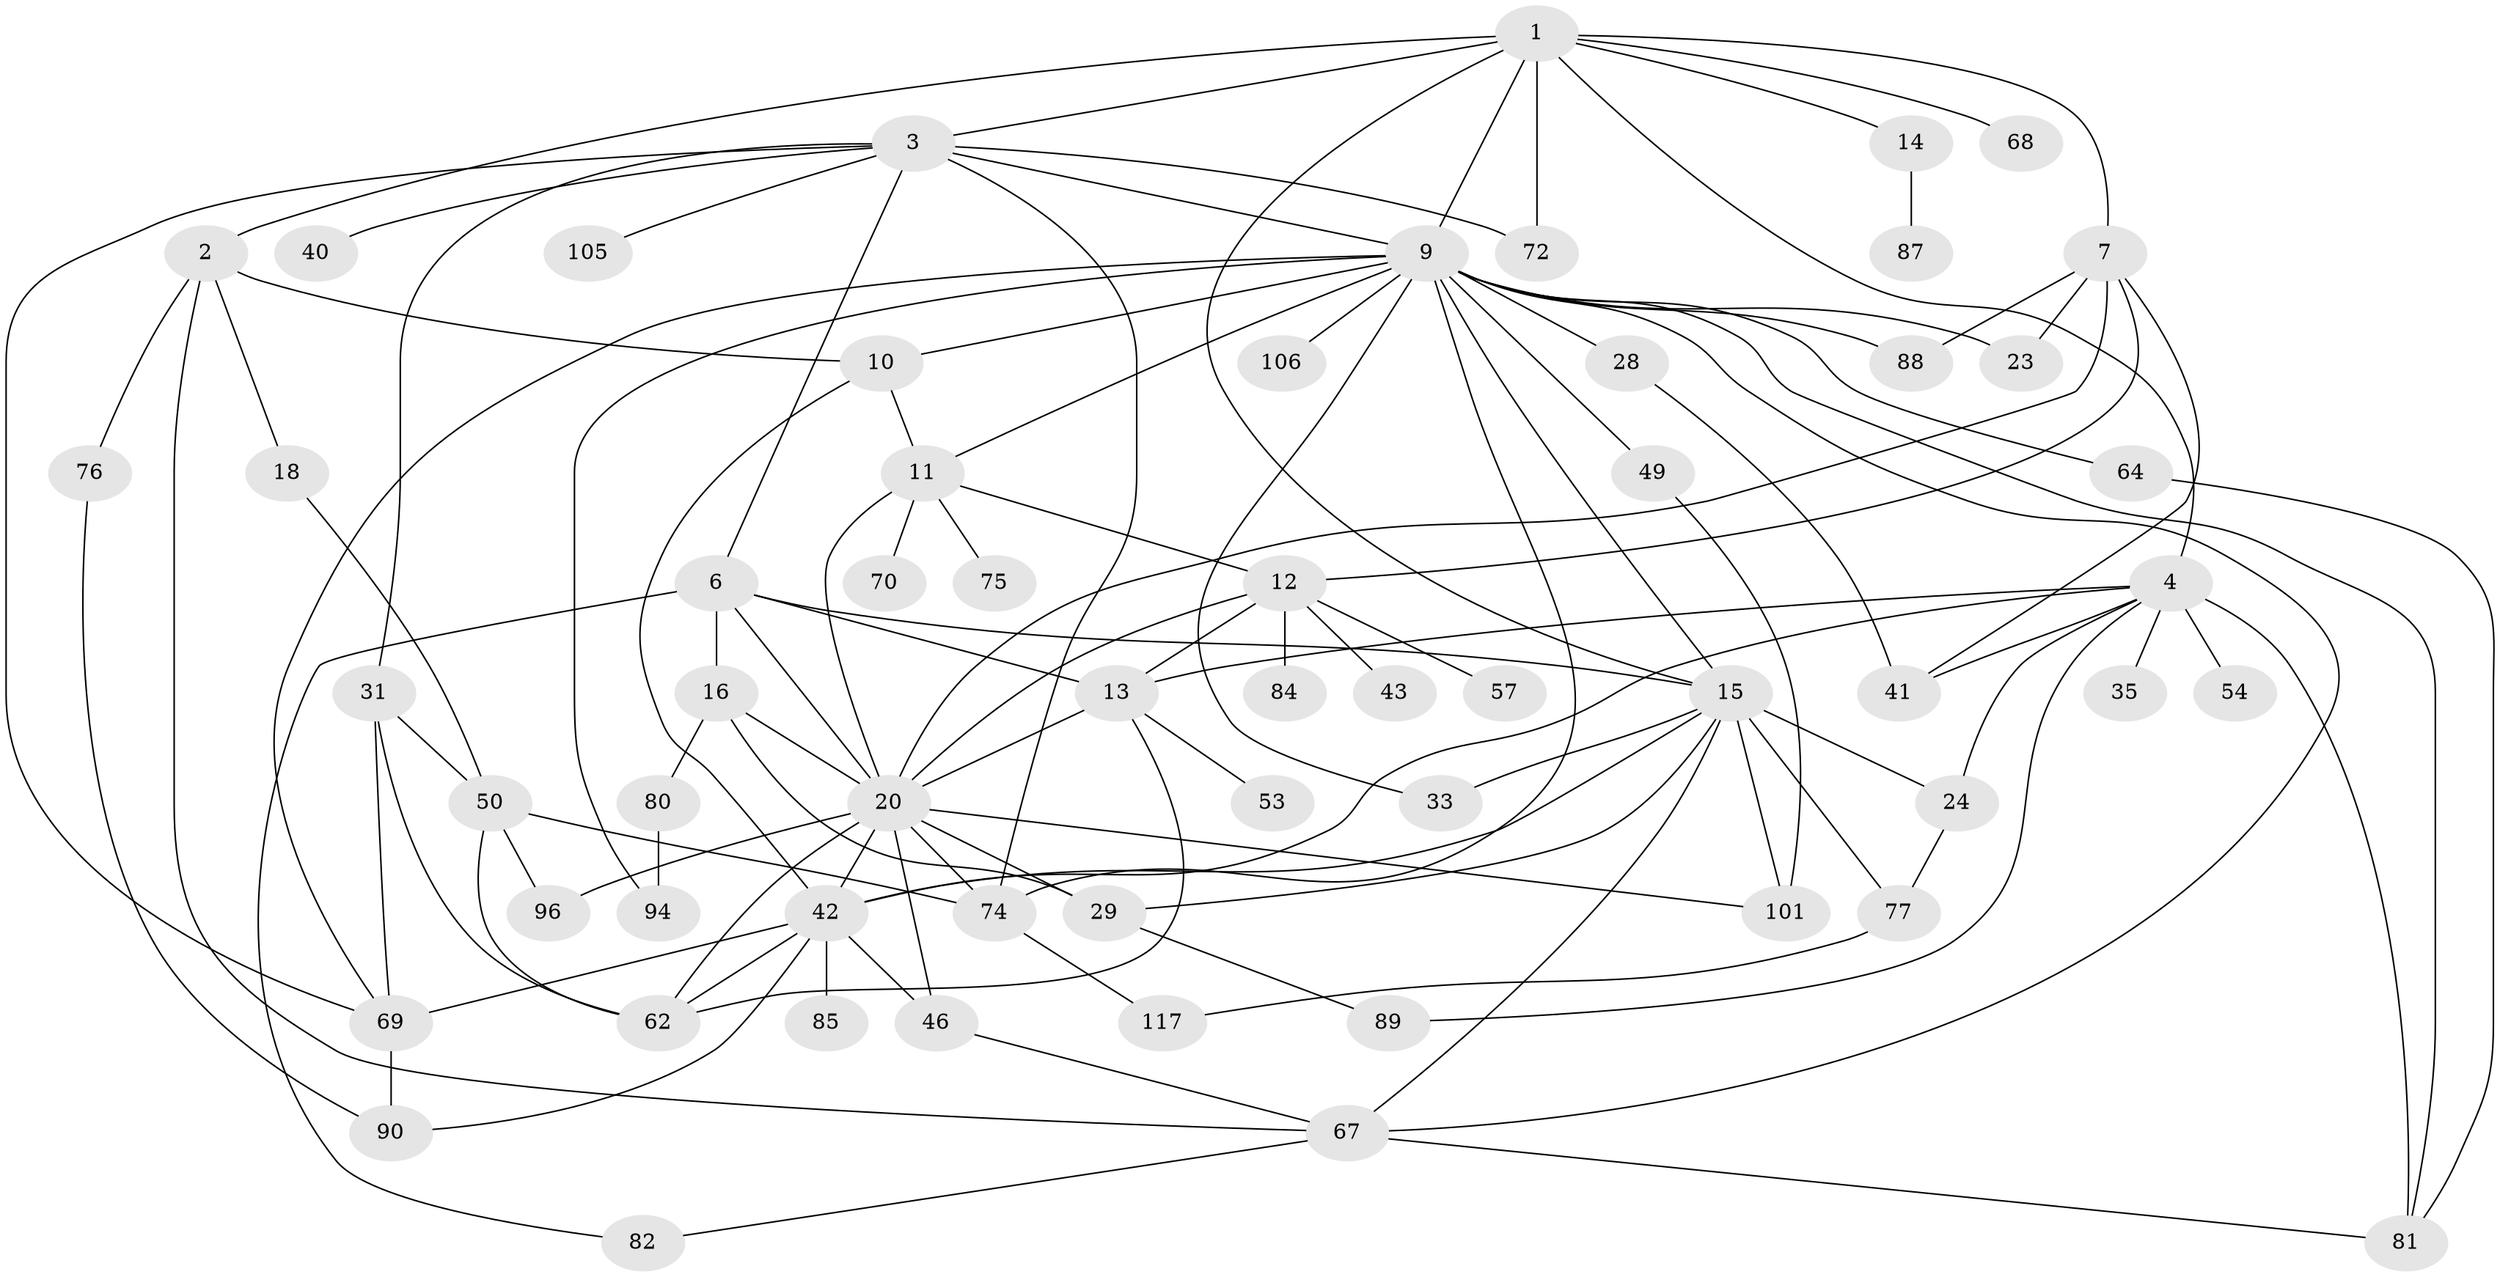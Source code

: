 // original degree distribution, {9: 0.00847457627118644, 5: 0.06779661016949153, 6: 0.0423728813559322, 7: 0.01694915254237288, 4: 0.17796610169491525, 2: 0.288135593220339, 8: 0.01694915254237288, 3: 0.1694915254237288, 1: 0.211864406779661}
// Generated by graph-tools (version 1.1) at 2025/13/03/09/25 04:13:37]
// undirected, 59 vertices, 111 edges
graph export_dot {
graph [start="1"]
  node [color=gray90,style=filled];
  1;
  2;
  3 [super="+5+95+115+112"];
  4 [super="+8"];
  6 [super="+52"];
  7;
  9 [super="+98+19+36+39"];
  10;
  11 [super="+34+73"];
  12 [super="+27"];
  13 [super="+22+17"];
  14 [super="+83"];
  15 [super="+92+65"];
  16 [super="+25"];
  18;
  20 [super="+26+21"];
  23;
  24;
  28;
  29 [super="+37"];
  31;
  33;
  35;
  40;
  41 [super="+55"];
  42 [super="+71+66+58+56"];
  43 [super="+63"];
  46;
  49;
  50 [super="+104"];
  53;
  54;
  57 [super="+60"];
  62;
  64;
  67 [super="+99"];
  68;
  69 [super="+93"];
  70;
  72 [super="+113"];
  74 [super="+78"];
  75;
  76 [super="+118"];
  77;
  80;
  81 [super="+109"];
  82 [super="+97"];
  84;
  85 [super="+86"];
  87;
  88;
  89;
  90;
  94;
  96;
  101 [super="+111"];
  105;
  106;
  117;
  1 -- 2;
  1 -- 3;
  1 -- 4;
  1 -- 7;
  1 -- 9;
  1 -- 14;
  1 -- 15;
  1 -- 68;
  1 -- 72;
  2 -- 10;
  2 -- 18;
  2 -- 76;
  2 -- 67;
  3 -- 6;
  3 -- 40;
  3 -- 105;
  3 -- 31;
  3 -- 72;
  3 -- 74 [weight=2];
  3 -- 69;
  3 -- 9;
  4 -- 35;
  4 -- 54;
  4 -- 13;
  4 -- 42;
  4 -- 41;
  4 -- 89;
  4 -- 81;
  4 -- 24;
  6 -- 13;
  6 -- 16;
  6 -- 82;
  6 -- 20;
  6 -- 15;
  7 -- 12;
  7 -- 41;
  7 -- 88;
  7 -- 23;
  7 -- 20;
  9 -- 23;
  9 -- 28;
  9 -- 94 [weight=2];
  9 -- 49;
  9 -- 69;
  9 -- 10;
  9 -- 64;
  9 -- 33;
  9 -- 74;
  9 -- 106;
  9 -- 15;
  9 -- 81;
  9 -- 88;
  9 -- 11;
  9 -- 67;
  10 -- 11;
  10 -- 42;
  11 -- 70;
  11 -- 75;
  11 -- 20;
  11 -- 12;
  12 -- 43;
  12 -- 57;
  12 -- 84;
  12 -- 13;
  12 -- 20;
  13 -- 20;
  13 -- 53;
  13 -- 62;
  14 -- 87;
  15 -- 24;
  15 -- 33;
  15 -- 29;
  15 -- 67;
  15 -- 101;
  15 -- 42;
  15 -- 77;
  16 -- 80;
  16 -- 20;
  16 -- 29;
  18 -- 50;
  20 -- 42 [weight=2];
  20 -- 96;
  20 -- 101;
  20 -- 46;
  20 -- 29;
  20 -- 62;
  20 -- 74;
  24 -- 77;
  28 -- 41;
  29 -- 89;
  31 -- 50;
  31 -- 62;
  31 -- 69;
  42 -- 46;
  42 -- 90;
  42 -- 85;
  42 -- 69;
  42 -- 62;
  46 -- 67;
  49 -- 101;
  50 -- 96;
  50 -- 62;
  50 -- 74;
  64 -- 81;
  67 -- 82;
  67 -- 81;
  69 -- 90;
  74 -- 117;
  76 -- 90;
  77 -- 117;
  80 -- 94;
}
